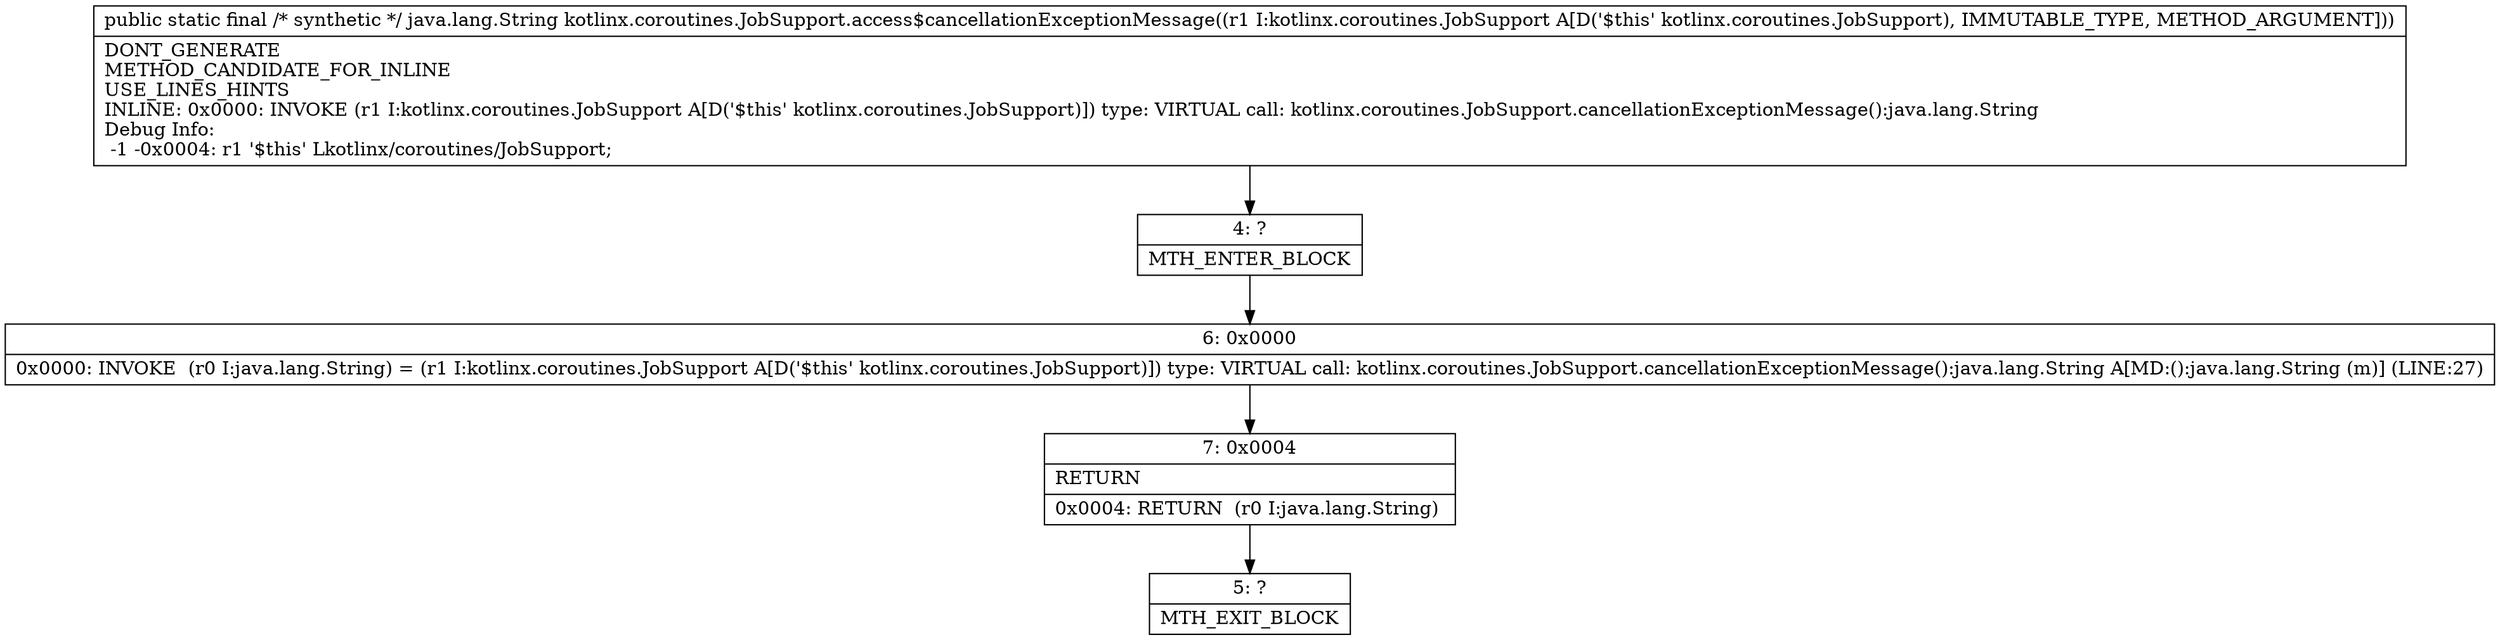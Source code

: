 digraph "CFG forkotlinx.coroutines.JobSupport.access$cancellationExceptionMessage(Lkotlinx\/coroutines\/JobSupport;)Ljava\/lang\/String;" {
Node_4 [shape=record,label="{4\:\ ?|MTH_ENTER_BLOCK\l}"];
Node_6 [shape=record,label="{6\:\ 0x0000|0x0000: INVOKE  (r0 I:java.lang.String) = (r1 I:kotlinx.coroutines.JobSupport A[D('$this' kotlinx.coroutines.JobSupport)]) type: VIRTUAL call: kotlinx.coroutines.JobSupport.cancellationExceptionMessage():java.lang.String A[MD:():java.lang.String (m)] (LINE:27)\l}"];
Node_7 [shape=record,label="{7\:\ 0x0004|RETURN\l|0x0004: RETURN  (r0 I:java.lang.String) \l}"];
Node_5 [shape=record,label="{5\:\ ?|MTH_EXIT_BLOCK\l}"];
MethodNode[shape=record,label="{public static final \/* synthetic *\/ java.lang.String kotlinx.coroutines.JobSupport.access$cancellationExceptionMessage((r1 I:kotlinx.coroutines.JobSupport A[D('$this' kotlinx.coroutines.JobSupport), IMMUTABLE_TYPE, METHOD_ARGUMENT]))  | DONT_GENERATE\lMETHOD_CANDIDATE_FOR_INLINE\lUSE_LINES_HINTS\lINLINE: 0x0000: INVOKE  (r1 I:kotlinx.coroutines.JobSupport A[D('$this' kotlinx.coroutines.JobSupport)]) type: VIRTUAL call: kotlinx.coroutines.JobSupport.cancellationExceptionMessage():java.lang.String\lDebug Info:\l  \-1 \-0x0004: r1 '$this' Lkotlinx\/coroutines\/JobSupport;\l}"];
MethodNode -> Node_4;Node_4 -> Node_6;
Node_6 -> Node_7;
Node_7 -> Node_5;
}

